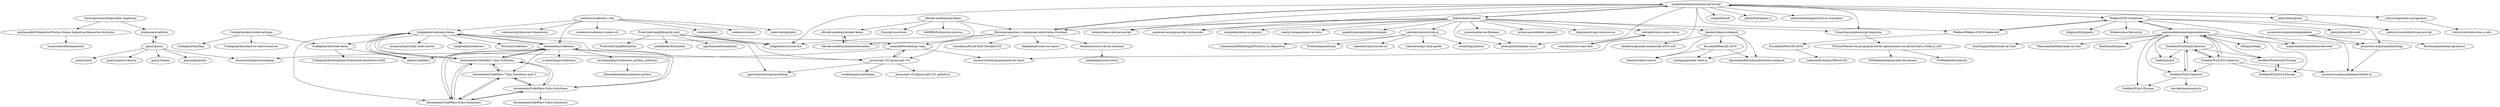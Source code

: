 digraph G {
"emilianog94/Steamcito-Precios-Steam-Argentina-Impuestos-Incluidos" -> "lucasromerodb/impuestito"
"gideo/CodeWars" -> "lndgalante/codewars-katas"
"CodingGarden/code-katas" -> "gideo/CodeWars"
"CodingGarden/code-katas" -> "CodingGarden/frontend-framework-showdown-2020"
"lndgalante/codewars-katas" -> "gideo/CodeWars"
"lndgalante/codewars-katas" -> "Automedon/Codewars"
"lndgalante/codewars-katas" -> "tangweikun/codewars"
"lndgalante/codewars-katas" -> "lndgalante/courses-list"
"lndgalante/codewars-katas" -> "Norrismi/codewars"
"lndgalante/codewars-katas" -> "CodingGarden/code-katas"
"lndgalante/codewars-katas" -> "Automedon/CodeWars-7-kyu-Soluitions"
"lndgalante/codewars-katas" -> "Automedon/CodeWars-8-kyu-Soluitions"
"lndgalante/codewars-katas" -> "javascript-101/javascript-101"
"lndgalante/codewars-katas" -> "acamica/typescript-node-starter"
"sergiodxa/impresionante-javascript" -> "jlobos/react-espanol"
"sergiodxa/impresionante-javascript" -> "fforres/preguntas-y-respuestas-entrevistas-frontend"
"sergiodxa/impresionante-javascript" -> "Wakkos/CSS-Guidelines"
"sergiodxa/impresionante-javascript" -> "UlisesGascon/javascript-inspirate"
"sergiodxa/impresionante-javascript" -> "jdonsan/estudiando-vue-js"
"sergiodxa/impresionante-javascript" -> "tureey/clean-code-javascript"
"sergiodxa/impresionante-javascript" -> "leoasis/workshop-pensando-en-react"
"sergiodxa/impresionante-javascript" -> "platzi/platzigram"
"sergiodxa/impresionante-javascript" -> "lndgalante/courses-list"
"sergiodxa/impresionante-javascript" -> "paolocarrasco/javascript-style-guide" ["e"=1]
"sergiodxa/impresionante-javascript" -> "sergiodxa/es6"
"sergiodxa/impresionante-javascript" -> "platzi/Platzigram-1"
"sergiodxa/impresionante-javascript" -> "adonismendozaperez/33-js-conceptos" ["e"=1]
"sergiodxa/impresionante-javascript" -> "rubysur/aprende.a.programar"
"sergiodxa/impresionante-javascript" -> "Wakkos/Wakkos-CSS-Framework"
"jlobos/react-espanol" -> "sergiodxa/impresionante-javascript"
"jlobos/react-espanol" -> "jdonsan/estudiando-vue-js"
"jlobos/react-espanol" -> "redradix/curso-react-redux"
"jlobos/react-espanol" -> "paolocarrasco/javascript-style-guide" ["e"=1]
"jlobos/react-espanol" -> "brunocascio/docker-espanol" ["e"=1]
"jlobos/react-espanol" -> "juanwmedia/vue-firebase"
"jlobos/react-espanol" -> "fforres/preguntas-y-respuestas-entrevistas-frontend"
"jlobos/react-espanol" -> "danderu/learn-webpack"
"jlobos/react-espanol" -> "tureey/clean-code-javascript"
"jlobos/react-espanol" -> "tipoqueno/vuejs-recursos-es"
"jlobos/react-espanol" -> "sergiodxa/redux-in-spanish"
"jlobos/react-espanol" -> "reactjs-hispano/react-es-docs"
"jlobos/react-espanol" -> "makeitrealcamp/redux-example"
"jlobos/react-espanol" -> "UlisesGascon/javascript-inspirate"
"jlobos/react-espanol" -> "Laboratoria/curricula-js"
"eficode-academy/docker-katas" -> "eficode-academy/kubernetes-katas"
"codewars/codewars.com" -> "codewars/docs"
"codewars/codewars.com" -> "codewars/runner"
"codewars/codewars.com" -> "lndgalante/codewars-katas"
"codewars/codewars.com" -> "Automedon/Codewars"
"codewars/codewars.com" -> "hobovsky/polyglot"
"codewars/codewars.com" -> "codewars/python-test-framework"
"codewars/codewars.com" -> "codewars/codewars-runner-cli"
"Automedon/CodeWars-6-kyu-Soluitions" -> "Automedon/CodeWars-7-kyu-Soluitions"
"Automedon/CodeWars-6-kyu-Soluitions" -> "Automedon/CodeWars-7-kyu-Soluitions-part-2"
"Automedon/CodeWars-6-kyu-Soluitions" -> "Automedon/Codewars"
"Automedon/CodeWars-6-kyu-Soluitions" -> "Automedon/CodeWars-8-kyu-Soluitions"
"Automedon/CodeWars-6-kyu-Soluitions" -> "Automedon/CodeWars-5-kyu-Soluitions"
"fforres/preguntas-y-respuestas-entrevistas-frontend" -> "lndgalante/courses-list"
"fforres/preguntas-y-respuestas-entrevistas-frontend" -> "sergiodxa/impresionante-javascript"
"fforres/preguntas-y-respuestas-entrevistas-frontend" -> "Adalab/ejercicios-en-clase-i"
"fforres/preguntas-y-respuestas-entrevistas-frontend" -> "Adalab/recursos-de-las-alumnas"
"fforres/preguntas-y-respuestas-entrevistas-frontend" -> "eoasakura/Front-End-Checklist-ES"
"fforres/preguntas-y-respuestas-entrevistas-frontend" -> "ianaya89/workshop-vuejs"
"fforres/preguntas-y-respuestas-entrevistas-frontend" -> "javascript-101/javascript-101"
"Automedon/Codewars" -> "Automedon/CodeWars-7-kyu-Soluitions"
"Automedon/Codewars" -> "Automedon/CodeWars-8-kyu-Soluitions"
"Automedon/Codewars" -> "Automedon/CodeWars-6-kyu-Soluitions"
"Automedon/Codewars" -> "lndgalante/codewars-katas"
"Automedon/Codewars" -> "Automedon/CodeWars-7-kyu-Soluitions-part-2"
"Automedon/Codewars" -> "gideo/CodeWars"
"Automedon/Codewars" -> "hevalhazalkurt/codewars_python_solutions"
"Automedon/Codewars" -> "a-merezhanyi/codewars"
"freddier/Frontend2-America" -> "Siedrix/puls4"
"freddier/Frontend2-America" -> "freddier/Puls3-America"
"freddier/Frontend2-America" -> "freddier/Frontend2-Europa"
"freddier/Frontend2-America" -> "freddier/Puls2014-America"
"freddier/Frontend2-America" -> "mejorandolaclase/mejorandocurso"
"Fictizia/Master-en-programacion-de-aplicaciones-con-JavaScript-y-Node.js_ed1" -> "OSWeekends/coolsola"
"Fictizia/Master-en-programacion-de-aplicaciones-con-JavaScript-y-Node.js_ed1" -> "OSWeekends/generador-de-memes"
"eficode-academy/git-katas" -> "eficode-academy/docker-katas"
"eficode-academy/git-katas" -> "eficode-academy/kubernetes-katas"
"eficode-academy/git-katas" -> "fforres/preguntas-y-respuestas-entrevistas-frontend"
"eficode-academy/git-katas" -> "fracz/git-exercises"
"eficode-academy/git-katas" -> "felHR85/Entrevista-inversa"
"danderu/learn-webpack" -> "EscuelaIt/ReactJS-2016"
"danderu/learn-webpack" -> "kikoruiz/react-course"
"danderu/learn-webpack" -> "miduga/aprende-react-js"
"danderu/learn-webpack" -> "danderu/aprende-ecmascript-2015-es6"
"danderu/learn-webpack" -> "AprendiendoFrontend/entorno-webpack"
"hevalhazalkurt/codewars_python_solutions" -> "ellismckenzielee/codewars-python"
"proyectos-mejorandola/sfotipy" -> "proyectos-mejorandola/portafolio.la"
"redradix/curso-react-redux" -> "redradix/curso-react-flux"
"CodingGarden/vscode-settings" -> "CodingGarden/faqs"
"CodingGarden/vscode-settings" -> "CodingGarden/code-katas"
"CodingGarden/vscode-settings" -> "CodingGarden/learn-to-code-resources"
"freddier/Frontend2-Europa" -> "freddier/Puls2014-Europa"
"Laboratoria/curricula-js" -> "Laboratoria/curricula-ux"
"Laboratoria/curricula-js" -> "Laboratoria/js-style-guide"
"Laboratoria/curricula-js" -> "eventloop/platicas"
"Laboratoria/curricula-js" -> "LaboratoriaWebDesign/Proyecto-La_Republica"
"Laboratoria/curricula-js" -> "Frontendpe/meetups"
"FreeCodeCampBA/quick-start" -> "undefinedschool/notes"
"FreeCodeCampBA/quick-start" -> "javascript-101/javascript-101"
"FreeCodeCampBA/quick-start" -> "lndgalante/courses-list"
"FreeCodeCampBA/quick-start" -> "agustinmulet/academias"
"FreeCodeCampBA/quick-start" -> "FreeCodeCampBA/charlas"
"FreeCodeCampBA/quick-start" -> "ianaya89/workshop-vuejs"
"FreeCodeCampBA/quick-start" -> "agustinmulet/reactworkshop"
"ianaya89/workshop-vuejs" -> "leoasis/workshop-pensando-en-react"
"ianaya89/workshop-vuejs" -> "durancristhian/coronabingo"
"ianaya89/workshop-vuejs" -> "javascript-101/javascript-101"
"Automedon/CodeWars-7-kyu-Soluitions" -> "Automedon/CodeWars-6-kyu-Soluitions"
"Automedon/CodeWars-7-kyu-Soluitions" -> "Automedon/CodeWars-7-kyu-Soluitions-part-2"
"Automedon/CodeWars-7-kyu-Soluitions" -> "Automedon/Codewars"
"Automedon/CodeWars-7-kyu-Soluitions" -> "Automedon/CodeWars-8-kyu-Soluitions"
"Automedon/CodeWars-7-kyu-Soluitions" -> "lndgalante/codewars-katas"
"Automedon/CodeWars-7-kyu-Soluitions-part-2" -> "Automedon/CodeWars-7-kyu-Soluitions"
"Automedon/CodeWars-7-kyu-Soluitions-part-2" -> "Automedon/CodeWars-8-kyu-Soluitions"
"Automedon/CodeWars-7-kyu-Soluitions-part-2" -> "Automedon/CodeWars-6-kyu-Soluitions"
"Wakkos/CSS-Guidelines" -> "Wakkos/Wakkos-CSS-Framework"
"Wakkos/CSS-Guidelines" -> "mejorandolaclase/desarrollo-web"
"Wakkos/CSS-Guidelines" -> "sergiodxa/impresionante-javascript"
"Wakkos/CSS-Guidelines" -> "proyectos-mejorandola/sfotipy"
"Wakkos/CSS-Guidelines" -> "mejorandolaclase/mejorandocurso"
"Wakkos/CSS-Guidelines" -> "platzi/desarrollo-web"
"Wakkos/CSS-Guidelines" -> "dzignus/librojquery"
"Wakkos/CSS-Guidelines" -> "Wakkos/sass-flex-mixin"
"juanwmedia/vue-firebase" -> "jdonsan/estudiando-vue-js"
"eficode-academy/kubernetes-katas" -> "eficode-academy/docker-katas"
"freddier/Puls2014-America" -> "proyectos-mejorandola/portafolio.la"
"freddier/Puls2014-America" -> "mejorandolaclase/mejorandocurso"
"freddier/Puls2014-America" -> "freddier/Frontend2-America"
"freddier/Puls2014-America" -> "freddier/Puls2014-Europa"
"freddier/Puls2014-America" -> "freddier/Puls3-America"
"freddier/Puls2014-Europa" -> "freddier/Frontend2-Europa"
"freddier/Puls3-America" -> "freddier/Puls3-Europa"
"freddier/Puls3-America" -> "davsket/mejorando.la"
"freddier/Puls3-America" -> "freddier/Frontend2-America"
"Wakkos/Wakkos-CSS-Framework" -> "Wakkos/CSS-Guidelines"
"Wakkos/Wakkos-CSS-Framework" -> "EscuelaIt/PostCSS-2016"
"dcatanzaro/cafecito" -> "goncy/pency"
"UlisesGascon/javascript-inspirate" -> "Fictizia/Master-en-programacion-de-aplicaciones-con-JavaScript-y-Node.js_ed1"
"platzi/platzigram" -> "platzi/curso-definitivo-javascript"
"Castrogiovanni20/api-dolar-argentina" -> "emilianog94/Steamcito-Precios-Steam-Argentina-Impuestos-Incluidos"
"Castrogiovanni20/api-dolar-argentina" -> "dcatanzaro/cafecito"
"Automedon/CodeWars-8-kyu-Soluitions" -> "Automedon/Codewars"
"Automedon/CodeWars-8-kyu-Soluitions" -> "Automedon/CodeWars-7-kyu-Soluitions-part-2"
"Automedon/CodeWars-8-kyu-Soluitions" -> "Automedon/CodeWars-7-kyu-Soluitions"
"Automedon/CodeWars-8-kyu-Soluitions" -> "Automedon/CodeWars-6-kyu-Soluitions"
"EscuelaIt/ReactJS-2016" -> "kikoruiz/react-course"
"EscuelaIt/ReactJS-2016" -> "AprendiendoFrontend/entorno-webpack"
"EscuelaIt/ReactJS-2016" -> "miduga/aprende-react-js"
"Adalab/recursos-de-las-alumnas" -> "Adalab/ejercicios-extra"
"proyectos-mejorandola/pokedex" -> "proyectos-mejorandola/portafolio.la"
"proyectos-mejorandola/pokedex" -> "Buritica/anotamela-api-basico"
"proyectos-mejorandola/pokedex" -> "proyectos-mejorandola/sfotipy"
"goncy/pency" -> "goncy/store"
"goncy/pency" -> "dcatanzaro/cafecito"
"goncy/pency" -> "goncy/cypress-lesson"
"goncy/pency" -> "goncy/reancy"
"goncy/pency" -> "goncy/generator"
"goncy/pency" -> "durancristhian/coronabingo"
"rubysur/aprende.a.programar" -> "rubysur/introduccion.a.rails"
"mejorandolaclase/mejorandocurso" -> "proyectos-mejorandola/sfotipy"
"mejorandolaclase/mejorandocurso" -> "freddier/Puls2014-America"
"mejorandolaclase/mejorandocurso" -> "freddier/Puls3-America"
"mejorandolaclase/mejorandocurso" -> "Sfotipy/sfotipy"
"mejorandolaclase/mejorandocurso" -> "Wakkos/CSS-Guidelines"
"mejorandolaclase/mejorandocurso" -> "freddier/Frontend2-America"
"mejorandolaclase/mejorandocurso" -> "freddier/Puls2014-Europa"
"mejorandolaclase/mejorandocurso" -> "freddier/Frontend2-Europa"
"mejorandolaclase/mejorandocurso" -> "dual3nigma/Mejorando.la-Chat"
"mejorandolaclase/mejorandocurso" -> "Mejorandola/Mejorando.la-Chat"
"mejorandolaclase/mejorandocurso" -> "mejorandolaclase/desarrollo-web"
"mejorandolaclase/mejorandocurso" -> "freddier/Puls3-Europa"
"mejorandolaclase/mejorandocurso" -> "Buritica/dibujemos"
"mejorandolaclase/mejorandocurso" -> "Siedrix/puls4"
"EscuelaIt/PostCSS-2016" -> "nabaroa/fromSassToPostCSS"
"javascript-101/javascript-101" -> "ianaya89/workshop-vuejs"
"javascript-101/javascript-101" -> "workshopsjs/workshops"
"javascript-101/javascript-101" -> "javascript-101/javascript-101.github.io"
"javascript-101/javascript-101" -> "agustinmulet/reactworkshop"
"redradix/curso-react-flux" -> "redradix/curso-react-redux"
"emilianog94/Steamcito-Precios-Steam-Argentina-Impuestos-Incluidos" ["l"="27.252,-23.67"]
"lucasromerodb/impuestito" ["l"="27.268,-23.655"]
"gideo/CodeWars" ["l"="27.187,-23.921"]
"lndgalante/codewars-katas" ["l"="27.161,-23.931"]
"CodingGarden/code-katas" ["l"="27.218,-23.903"]
"CodingGarden/frontend-framework-showdown-2020" ["l"="27.233,-23.882"]
"Automedon/Codewars" ["l"="27.182,-23.964"]
"tangweikun/codewars" ["l"="27.209,-23.931"]
"lndgalante/courses-list" ["l"="27.054,-23.885"]
"Norrismi/codewars" ["l"="27.158,-23.907"]
"Automedon/CodeWars-7-kyu-Soluitions" ["l"="27.151,-23.957"]
"Automedon/CodeWars-8-kyu-Soluitions" ["l"="27.163,-23.967"]
"javascript-101/javascript-101" ["l"="27.092,-23.871"]
"acamica/typescript-node-starter" ["l"="27.185,-23.94"]
"sergiodxa/impresionante-javascript" ["l"="26.959,-23.852"]
"jlobos/react-espanol" ["l"="26.929,-23.903"]
"fforres/preguntas-y-respuestas-entrevistas-frontend" ["l"="27.018,-23.858"]
"Wakkos/CSS-Guidelines" ["l"="26.904,-23.786"]
"UlisesGascon/javascript-inspirate" ["l"="26.963,-23.902"]
"jdonsan/estudiando-vue-js" ["l"="26.923,-23.879"]
"tureey/clean-code-javascript" ["l"="26.947,-23.877"]
"leoasis/workshop-pensando-en-react" ["l"="27.012,-23.839"]
"platzi/platzigram" ["l"="26.981,-23.875"]
"paolocarrasco/javascript-style-guide" ["l"="-24.806,23.047"]
"sergiodxa/es6" ["l"="26.952,-23.828"]
"platzi/Platzigram-1" ["l"="26.973,-23.826"]
"adonismendozaperez/33-js-conceptos" ["l"="27.59,-23.331"]
"rubysur/aprende.a.programar" ["l"="26.917,-23.844"]
"Wakkos/Wakkos-CSS-Framework" ["l"="26.916,-23.813"]
"redradix/curso-react-redux" ["l"="26.904,-23.942"]
"brunocascio/docker-espanol" ["l"="-31.934,-13.336"]
"juanwmedia/vue-firebase" ["l"="26.903,-23.913"]
"danderu/learn-webpack" ["l"="26.928,-23.973"]
"tipoqueno/vuejs-recursos-es" ["l"="26.936,-23.931"]
"sergiodxa/redux-in-spanish" ["l"="26.892,-23.886"]
"reactjs-hispano/react-es-docs" ["l"="26.909,-23.895"]
"makeitrealcamp/redux-example" ["l"="26.889,-23.902"]
"Laboratoria/curricula-js" ["l"="26.849,-23.934"]
"eficode-academy/docker-katas" ["l"="27.036,-23.749"]
"eficode-academy/kubernetes-katas" ["l"="27.018,-23.753"]
"codewars/codewars.com" ["l"="27.2,-24.009"]
"codewars/docs" ["l"="27.234,-24.019"]
"codewars/runner" ["l"="27.178,-24.033"]
"hobovsky/polyglot" ["l"="27.206,-24.033"]
"codewars/python-test-framework" ["l"="27.197,-24.046"]
"codewars/codewars-runner-cli" ["l"="27.222,-24.035"]
"Automedon/CodeWars-6-kyu-Soluitions" ["l"="27.159,-23.984"]
"Automedon/CodeWars-7-kyu-Soluitions-part-2" ["l"="27.145,-23.975"]
"Automedon/CodeWars-5-kyu-Soluitions" ["l"="27.145,-24.006"]
"Adalab/ejercicios-en-clase-i" ["l"="27.012,-23.875"]
"Adalab/recursos-de-las-alumnas" ["l"="27.026,-23.89"]
"eoasakura/Front-End-Checklist-ES" ["l"="27.038,-23.833"]
"ianaya89/workshop-vuejs" ["l"="27.072,-23.848"]
"hevalhazalkurt/codewars_python_solutions" ["l"="27.237,-23.973"]
"a-merezhanyi/codewars" ["l"="27.209,-23.969"]
"freddier/Frontend2-America" ["l"="26.853,-23.711"]
"Siedrix/puls4" ["l"="26.85,-23.737"]
"freddier/Puls3-America" ["l"="26.853,-23.693"]
"freddier/Frontend2-Europa" ["l"="26.825,-23.719"]
"freddier/Puls2014-America" ["l"="26.842,-23.723"]
"mejorandolaclase/mejorandocurso" ["l"="26.872,-23.729"]
"Fictizia/Master-en-programacion-de-aplicaciones-con-JavaScript-y-Node.js_ed1" ["l"="26.976,-23.934"]
"OSWeekends/coolsola" ["l"="26.991,-23.947"]
"OSWeekends/generador-de-memes" ["l"="26.977,-23.952"]
"eficode-academy/git-katas" ["l"="27.042,-23.778"]
"fracz/git-exercises" ["l"="27.066,-23.738"]
"felHR85/Entrevista-inversa" ["l"="27.075,-23.772"]
"EscuelaIt/ReactJS-2016" ["l"="26.92,-24.001"]
"kikoruiz/react-course" ["l"="26.909,-23.989"]
"miduga/aprende-react-js" ["l"="26.935,-23.996"]
"danderu/aprende-ecmascript-2015-es6" ["l"="26.947,-23.987"]
"AprendiendoFrontend/entorno-webpack" ["l"="26.925,-23.99"]
"ellismckenzielee/codewars-python" ["l"="27.265,-23.979"]
"proyectos-mejorandola/sfotipy" ["l"="26.856,-23.762"]
"proyectos-mejorandola/portafolio.la" ["l"="26.828,-23.751"]
"redradix/curso-react-flux" ["l"="26.89,-23.959"]
"CodingGarden/vscode-settings" ["l"="27.274,-23.89"]
"CodingGarden/faqs" ["l"="27.303,-23.869"]
"CodingGarden/learn-to-code-resources" ["l"="27.304,-23.899"]
"freddier/Puls2014-Europa" ["l"="26.826,-23.704"]
"Laboratoria/curricula-ux" ["l"="26.821,-23.923"]
"Laboratoria/js-style-guide" ["l"="26.845,-23.961"]
"eventloop/platicas" ["l"="26.816,-23.94"]
"LaboratoriaWebDesign/Proyecto-La_Republica" ["l"="26.838,-23.918"]
"Frontendpe/meetups" ["l"="26.828,-23.954"]
"FreeCodeCampBA/quick-start" ["l"="27.082,-23.891"]
"undefinedschool/notes" ["l"="27.078,-23.923"]
"agustinmulet/academias" ["l"="27.103,-23.91"]
"FreeCodeCampBA/charlas" ["l"="27.068,-23.907"]
"agustinmulet/reactworkshop" ["l"="27.107,-23.885"]
"durancristhian/coronabingo" ["l"="27.127,-23.799"]
"mejorandolaclase/desarrollo-web" ["l"="26.889,-23.757"]
"platzi/desarrollo-web" ["l"="26.92,-23.766"]
"dzignus/librojquery" ["l"="26.868,-23.793"]
"Wakkos/sass-flex-mixin" ["l"="26.924,-23.782"]
"freddier/Puls3-Europa" ["l"="26.872,-23.701"]
"davsket/mejorando.la" ["l"="26.845,-23.667"]
"EscuelaIt/PostCSS-2016" ["l"="26.884,-23.82"]
"dcatanzaro/cafecito" ["l"="27.201,-23.726"]
"goncy/pency" ["l"="27.178,-23.751"]
"platzi/curso-definitivo-javascript" ["l"="26.993,-23.899"]
"Castrogiovanni20/api-dolar-argentina" ["l"="27.229,-23.695"]
"Adalab/ejercicios-extra" ["l"="27.027,-23.912"]
"proyectos-mejorandola/pokedex" ["l"="26.814,-23.767"]
"Buritica/anotamela-api-basico" ["l"="26.79,-23.771"]
"goncy/store" ["l"="27.191,-23.771"]
"goncy/cypress-lesson" ["l"="27.157,-23.742"]
"goncy/reancy" ["l"="27.173,-23.727"]
"goncy/generator" ["l"="27.208,-23.753"]
"rubysur/introduccion.a.rails" ["l"="26.888,-23.848"]
"Sfotipy/sfotipy" ["l"="26.89,-23.688"]
"dual3nigma/Mejorando.la-Chat" ["l"="26.899,-23.735"]
"Mejorandola/Mejorando.la-Chat" ["l"="26.892,-23.707"]
"Buritica/dibujemos" ["l"="26.905,-23.718"]
"nabaroa/fromSassToPostCSS" ["l"="26.86,-23.827"]
"workshopsjs/workshops" ["l"="27.109,-23.852"]
"javascript-101/javascript-101.github.io" ["l"="27.114,-23.865"]
}